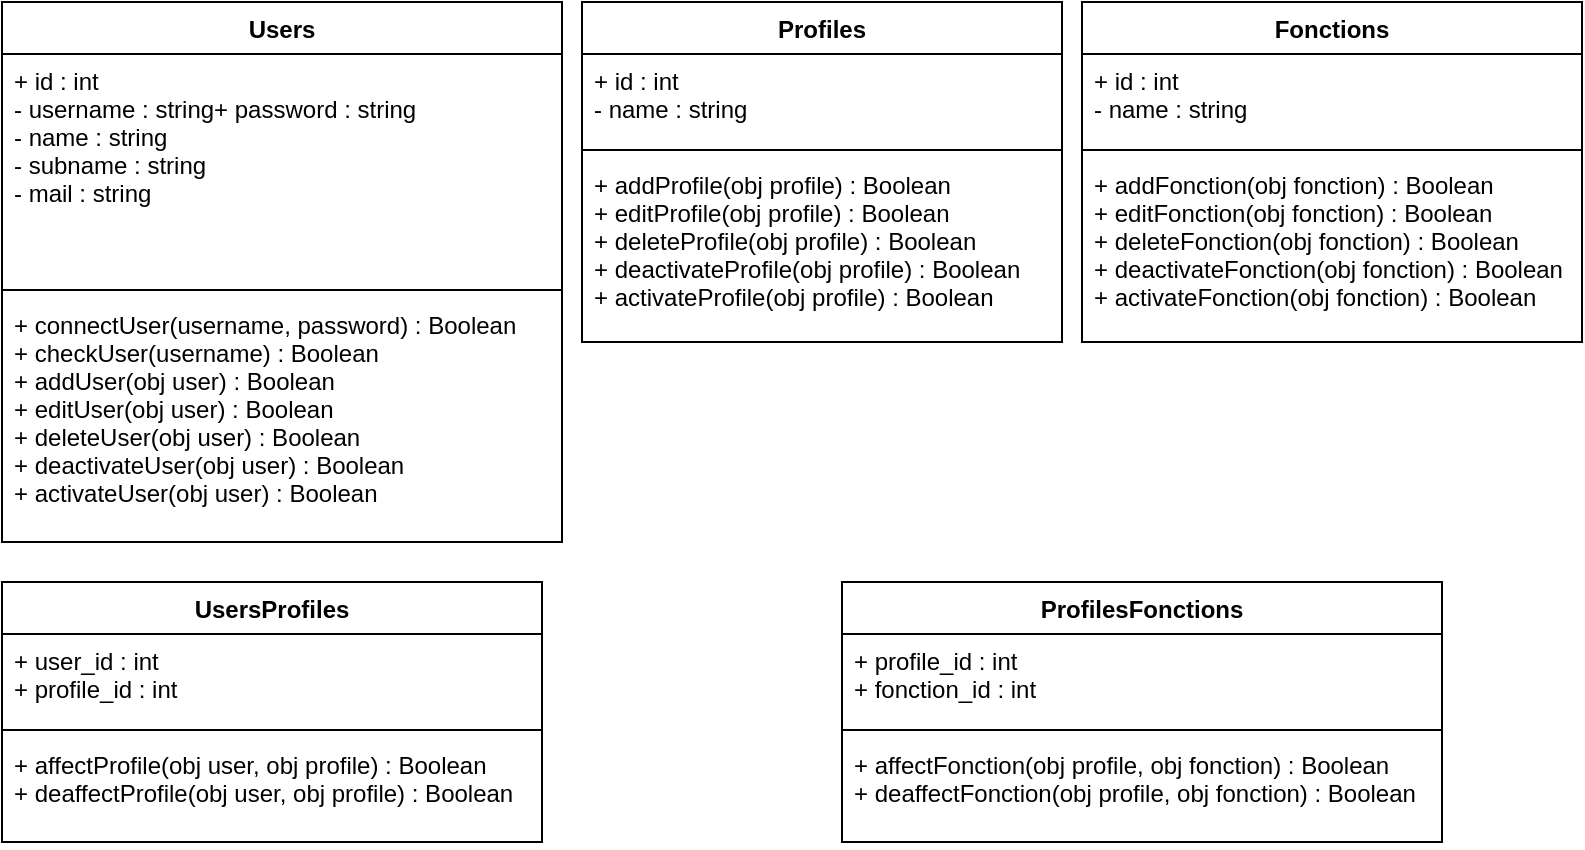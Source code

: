 <mxfile version="13.7.9" type="github">
  <diagram id="chPG57bLRu-I32hI3lHl" name="Page-1">
    <mxGraphModel dx="868" dy="451" grid="1" gridSize="10" guides="1" tooltips="1" connect="1" arrows="1" fold="1" page="1" pageScale="1" pageWidth="827" pageHeight="1169" math="0" shadow="0">
      <root>
        <mxCell id="0" />
        <mxCell id="1" parent="0" />
        <mxCell id="sXdV5Ec181_0v8aTUj4a-27" value="Fonctions" style="swimlane;fontStyle=1;align=center;verticalAlign=top;childLayout=stackLayout;horizontal=1;startSize=26;horizontalStack=0;resizeParent=1;resizeParentMax=0;resizeLast=0;collapsible=1;marginBottom=0;" parent="1" vertex="1">
          <mxGeometry x="570" y="30" width="250" height="170" as="geometry" />
        </mxCell>
        <mxCell id="sXdV5Ec181_0v8aTUj4a-28" value="+ id : int&#xa;- name : string&#xa;" style="text;strokeColor=none;fillColor=none;align=left;verticalAlign=top;spacingLeft=4;spacingRight=4;overflow=hidden;rotatable=0;points=[[0,0.5],[1,0.5]];portConstraint=eastwest;" parent="sXdV5Ec181_0v8aTUj4a-27" vertex="1">
          <mxGeometry y="26" width="250" height="44" as="geometry" />
        </mxCell>
        <mxCell id="sXdV5Ec181_0v8aTUj4a-29" value="" style="line;strokeWidth=1;fillColor=none;align=left;verticalAlign=middle;spacingTop=-1;spacingLeft=3;spacingRight=3;rotatable=0;labelPosition=right;points=[];portConstraint=eastwest;" parent="sXdV5Ec181_0v8aTUj4a-27" vertex="1">
          <mxGeometry y="70" width="250" height="8" as="geometry" />
        </mxCell>
        <mxCell id="sXdV5Ec181_0v8aTUj4a-30" value="+ addFonction(obj fonction) : Boolean&#xa;+ editFonction(obj fonction) : Boolean&#xa;+ deleteFonction(obj fonction) : Boolean&#xa;+ deactivateFonction(obj fonction) : Boolean&#xa;+ activateFonction(obj fonction) : Boolean" style="text;strokeColor=none;fillColor=none;align=left;verticalAlign=top;spacingLeft=4;spacingRight=4;overflow=hidden;rotatable=0;points=[[0,0.5],[1,0.5]];portConstraint=eastwest;" parent="sXdV5Ec181_0v8aTUj4a-27" vertex="1">
          <mxGeometry y="78" width="250" height="92" as="geometry" />
        </mxCell>
        <mxCell id="sXdV5Ec181_0v8aTUj4a-9" value="Profiles" style="swimlane;fontStyle=1;align=center;verticalAlign=top;childLayout=stackLayout;horizontal=1;startSize=26;horizontalStack=0;resizeParent=1;resizeParentMax=0;resizeLast=0;collapsible=1;marginBottom=0;" parent="1" vertex="1">
          <mxGeometry x="320" y="30" width="240" height="170" as="geometry" />
        </mxCell>
        <mxCell id="sXdV5Ec181_0v8aTUj4a-10" value="+ id : int&#xa;- name : string&#xa;" style="text;strokeColor=none;fillColor=none;align=left;verticalAlign=top;spacingLeft=4;spacingRight=4;overflow=hidden;rotatable=0;points=[[0,0.5],[1,0.5]];portConstraint=eastwest;" parent="sXdV5Ec181_0v8aTUj4a-9" vertex="1">
          <mxGeometry y="26" width="240" height="44" as="geometry" />
        </mxCell>
        <mxCell id="sXdV5Ec181_0v8aTUj4a-11" value="" style="line;strokeWidth=1;fillColor=none;align=left;verticalAlign=middle;spacingTop=-1;spacingLeft=3;spacingRight=3;rotatable=0;labelPosition=right;points=[];portConstraint=eastwest;" parent="sXdV5Ec181_0v8aTUj4a-9" vertex="1">
          <mxGeometry y="70" width="240" height="8" as="geometry" />
        </mxCell>
        <mxCell id="sXdV5Ec181_0v8aTUj4a-12" value="+ addProfile(obj profile) : Boolean&#xa;+ editProfile(obj profile) : Boolean&#xa;+ deleteProfile(obj profile) : Boolean&#xa;+ deactivateProfile(obj profile) : Boolean&#xa;+ activateProfile(obj profile) : Boolean" style="text;strokeColor=none;fillColor=none;align=left;verticalAlign=top;spacingLeft=4;spacingRight=4;overflow=hidden;rotatable=0;points=[[0,0.5],[1,0.5]];portConstraint=eastwest;" parent="sXdV5Ec181_0v8aTUj4a-9" vertex="1">
          <mxGeometry y="78" width="240" height="92" as="geometry" />
        </mxCell>
        <mxCell id="sXdV5Ec181_0v8aTUj4a-5" value="Users" style="swimlane;fontStyle=1;align=center;verticalAlign=top;childLayout=stackLayout;horizontal=1;startSize=26;horizontalStack=0;resizeParent=1;resizeParentMax=0;resizeLast=0;collapsible=1;marginBottom=0;" parent="1" vertex="1">
          <mxGeometry x="30" y="30" width="280" height="270" as="geometry" />
        </mxCell>
        <mxCell id="sXdV5Ec181_0v8aTUj4a-6" value="+ id : int&#xa;- username : string+ password : string&#xa;- name : string&#xa;- subname : string&#xa;- mail : string&#xa;&#xa;" style="text;strokeColor=none;fillColor=none;align=left;verticalAlign=top;spacingLeft=4;spacingRight=4;overflow=hidden;rotatable=0;points=[[0,0.5],[1,0.5]];portConstraint=eastwest;" parent="sXdV5Ec181_0v8aTUj4a-5" vertex="1">
          <mxGeometry y="26" width="280" height="114" as="geometry" />
        </mxCell>
        <mxCell id="sXdV5Ec181_0v8aTUj4a-7" value="" style="line;strokeWidth=1;fillColor=none;align=left;verticalAlign=middle;spacingTop=-1;spacingLeft=3;spacingRight=3;rotatable=0;labelPosition=right;points=[];portConstraint=eastwest;" parent="sXdV5Ec181_0v8aTUj4a-5" vertex="1">
          <mxGeometry y="140" width="280" height="8" as="geometry" />
        </mxCell>
        <mxCell id="sXdV5Ec181_0v8aTUj4a-8" value="+ connectUser(username, password) : Boolean&#xa;+ checkUser(username) : Boolean&#xa;+ addUser(obj user) : Boolean&#xa;+ editUser(obj user) : Boolean&#xa;+ deleteUser(obj user) : Boolean&#xa;+ deactivateUser(obj user) : Boolean&#xa;+ activateUser(obj user) : Boolean" style="text;strokeColor=none;fillColor=none;align=left;verticalAlign=top;spacingLeft=4;spacingRight=4;overflow=hidden;rotatable=0;points=[[0,0.5],[1,0.5]];portConstraint=eastwest;" parent="sXdV5Ec181_0v8aTUj4a-5" vertex="1">
          <mxGeometry y="148" width="280" height="122" as="geometry" />
        </mxCell>
        <mxCell id="sXdV5Ec181_0v8aTUj4a-13" value="UsersProfiles" style="swimlane;fontStyle=1;align=center;verticalAlign=top;childLayout=stackLayout;horizontal=1;startSize=26;horizontalStack=0;resizeParent=1;resizeParentMax=0;resizeLast=0;collapsible=1;marginBottom=0;" parent="1" vertex="1">
          <mxGeometry x="30" y="320" width="270" height="130" as="geometry" />
        </mxCell>
        <mxCell id="sXdV5Ec181_0v8aTUj4a-14" value="+ user_id : int&#xa;+ profile_id : int&#xa;&#xa;" style="text;strokeColor=none;fillColor=none;align=left;verticalAlign=top;spacingLeft=4;spacingRight=4;overflow=hidden;rotatable=0;points=[[0,0.5],[1,0.5]];portConstraint=eastwest;" parent="sXdV5Ec181_0v8aTUj4a-13" vertex="1">
          <mxGeometry y="26" width="270" height="44" as="geometry" />
        </mxCell>
        <mxCell id="sXdV5Ec181_0v8aTUj4a-15" value="" style="line;strokeWidth=1;fillColor=none;align=left;verticalAlign=middle;spacingTop=-1;spacingLeft=3;spacingRight=3;rotatable=0;labelPosition=right;points=[];portConstraint=eastwest;" parent="sXdV5Ec181_0v8aTUj4a-13" vertex="1">
          <mxGeometry y="70" width="270" height="8" as="geometry" />
        </mxCell>
        <mxCell id="sXdV5Ec181_0v8aTUj4a-16" value="+ affectProfile(obj user, obj profile) : Boolean&#xa;+ deaffectProfile(obj user, obj profile) : Boolean" style="text;strokeColor=none;fillColor=none;align=left;verticalAlign=top;spacingLeft=4;spacingRight=4;overflow=hidden;rotatable=0;points=[[0,0.5],[1,0.5]];portConstraint=eastwest;" parent="sXdV5Ec181_0v8aTUj4a-13" vertex="1">
          <mxGeometry y="78" width="270" height="52" as="geometry" />
        </mxCell>
        <mxCell id="sXdV5Ec181_0v8aTUj4a-17" value="ProfilesFonctions" style="swimlane;fontStyle=1;align=center;verticalAlign=top;childLayout=stackLayout;horizontal=1;startSize=26;horizontalStack=0;resizeParent=1;resizeParentMax=0;resizeLast=0;collapsible=1;marginBottom=0;" parent="1" vertex="1">
          <mxGeometry x="450" y="320" width="300" height="130" as="geometry" />
        </mxCell>
        <mxCell id="sXdV5Ec181_0v8aTUj4a-18" value="+ profile_id : int&#xa;+ fonction_id : int&#xa;&#xa;" style="text;strokeColor=none;fillColor=none;align=left;verticalAlign=top;spacingLeft=4;spacingRight=4;overflow=hidden;rotatable=0;points=[[0,0.5],[1,0.5]];portConstraint=eastwest;" parent="sXdV5Ec181_0v8aTUj4a-17" vertex="1">
          <mxGeometry y="26" width="300" height="44" as="geometry" />
        </mxCell>
        <mxCell id="sXdV5Ec181_0v8aTUj4a-19" value="" style="line;strokeWidth=1;fillColor=none;align=left;verticalAlign=middle;spacingTop=-1;spacingLeft=3;spacingRight=3;rotatable=0;labelPosition=right;points=[];portConstraint=eastwest;" parent="sXdV5Ec181_0v8aTUj4a-17" vertex="1">
          <mxGeometry y="70" width="300" height="8" as="geometry" />
        </mxCell>
        <mxCell id="sXdV5Ec181_0v8aTUj4a-20" value="+ affectFonction(obj profile, obj fonction) : Boolean&#xa;+ deaffectFonction(obj profile, obj fonction) : Boolean" style="text;strokeColor=none;fillColor=none;align=left;verticalAlign=top;spacingLeft=4;spacingRight=4;overflow=hidden;rotatable=0;points=[[0,0.5],[1,0.5]];portConstraint=eastwest;" parent="sXdV5Ec181_0v8aTUj4a-17" vertex="1">
          <mxGeometry y="78" width="300" height="52" as="geometry" />
        </mxCell>
      </root>
    </mxGraphModel>
  </diagram>
</mxfile>
